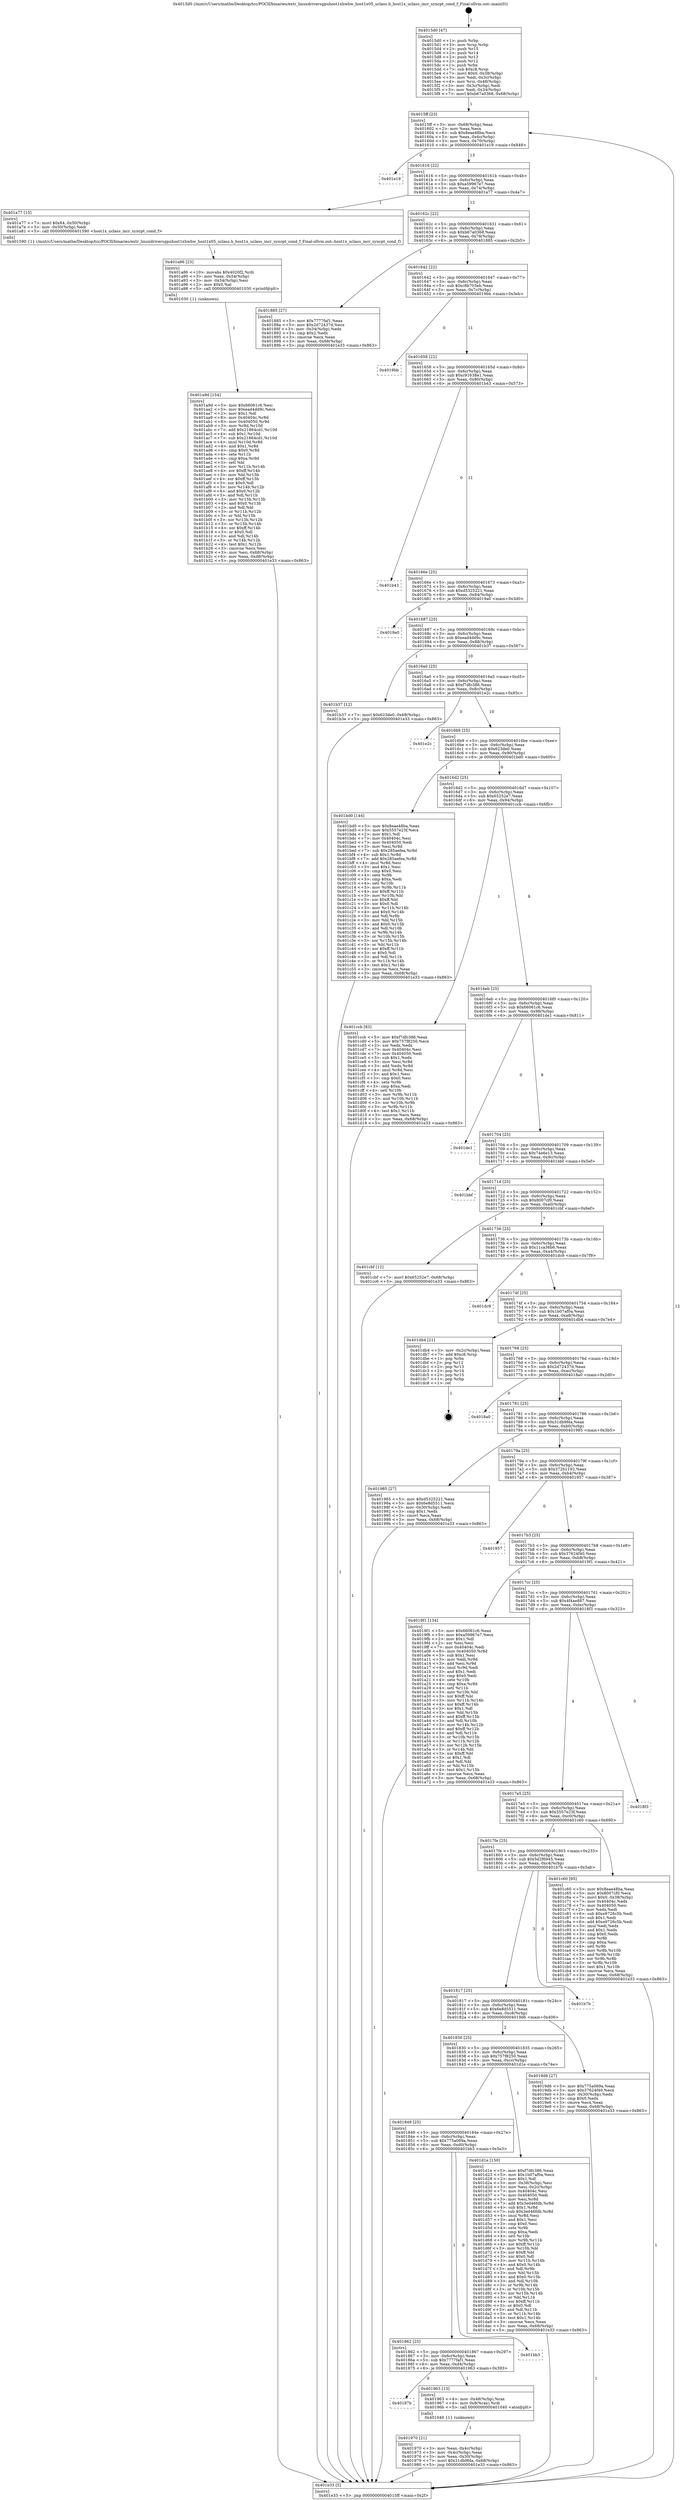 digraph "0x4015d0" {
  label = "0x4015d0 (/mnt/c/Users/mathe/Desktop/tcc/POCII/binaries/extr_linuxdriversgpuhost1xhwhw_host1x05_uclass.h_host1x_uclass_incr_syncpt_cond_f_Final-ollvm.out::main(0))"
  labelloc = "t"
  node[shape=record]

  Entry [label="",width=0.3,height=0.3,shape=circle,fillcolor=black,style=filled]
  "0x4015ff" [label="{
     0x4015ff [23]\l
     | [instrs]\l
     &nbsp;&nbsp;0x4015ff \<+3\>: mov -0x68(%rbp),%eax\l
     &nbsp;&nbsp;0x401602 \<+2\>: mov %eax,%ecx\l
     &nbsp;&nbsp;0x401604 \<+6\>: sub $0x8eae48ba,%ecx\l
     &nbsp;&nbsp;0x40160a \<+3\>: mov %eax,-0x6c(%rbp)\l
     &nbsp;&nbsp;0x40160d \<+3\>: mov %ecx,-0x70(%rbp)\l
     &nbsp;&nbsp;0x401610 \<+6\>: je 0000000000401e19 \<main+0x849\>\l
  }"]
  "0x401e19" [label="{
     0x401e19\l
  }", style=dashed]
  "0x401616" [label="{
     0x401616 [22]\l
     | [instrs]\l
     &nbsp;&nbsp;0x401616 \<+5\>: jmp 000000000040161b \<main+0x4b\>\l
     &nbsp;&nbsp;0x40161b \<+3\>: mov -0x6c(%rbp),%eax\l
     &nbsp;&nbsp;0x40161e \<+5\>: sub $0xa59967e7,%eax\l
     &nbsp;&nbsp;0x401623 \<+3\>: mov %eax,-0x74(%rbp)\l
     &nbsp;&nbsp;0x401626 \<+6\>: je 0000000000401a77 \<main+0x4a7\>\l
  }"]
  Exit [label="",width=0.3,height=0.3,shape=circle,fillcolor=black,style=filled,peripheries=2]
  "0x401a77" [label="{
     0x401a77 [15]\l
     | [instrs]\l
     &nbsp;&nbsp;0x401a77 \<+7\>: movl $0x64,-0x50(%rbp)\l
     &nbsp;&nbsp;0x401a7e \<+3\>: mov -0x50(%rbp),%edi\l
     &nbsp;&nbsp;0x401a81 \<+5\>: call 0000000000401590 \<host1x_uclass_incr_syncpt_cond_f\>\l
     | [calls]\l
     &nbsp;&nbsp;0x401590 \{1\} (/mnt/c/Users/mathe/Desktop/tcc/POCII/binaries/extr_linuxdriversgpuhost1xhwhw_host1x05_uclass.h_host1x_uclass_incr_syncpt_cond_f_Final-ollvm.out::host1x_uclass_incr_syncpt_cond_f)\l
  }"]
  "0x40162c" [label="{
     0x40162c [22]\l
     | [instrs]\l
     &nbsp;&nbsp;0x40162c \<+5\>: jmp 0000000000401631 \<main+0x61\>\l
     &nbsp;&nbsp;0x401631 \<+3\>: mov -0x6c(%rbp),%eax\l
     &nbsp;&nbsp;0x401634 \<+5\>: sub $0xb67a0368,%eax\l
     &nbsp;&nbsp;0x401639 \<+3\>: mov %eax,-0x78(%rbp)\l
     &nbsp;&nbsp;0x40163c \<+6\>: je 0000000000401885 \<main+0x2b5\>\l
  }"]
  "0x401a9d" [label="{
     0x401a9d [154]\l
     | [instrs]\l
     &nbsp;&nbsp;0x401a9d \<+5\>: mov $0x66061c6,%esi\l
     &nbsp;&nbsp;0x401aa2 \<+5\>: mov $0xead4dd9c,%ecx\l
     &nbsp;&nbsp;0x401aa7 \<+2\>: mov $0x1,%dl\l
     &nbsp;&nbsp;0x401aa9 \<+8\>: mov 0x40404c,%r8d\l
     &nbsp;&nbsp;0x401ab1 \<+8\>: mov 0x404050,%r9d\l
     &nbsp;&nbsp;0x401ab9 \<+3\>: mov %r8d,%r10d\l
     &nbsp;&nbsp;0x401abc \<+7\>: add $0x21864cd1,%r10d\l
     &nbsp;&nbsp;0x401ac3 \<+4\>: sub $0x1,%r10d\l
     &nbsp;&nbsp;0x401ac7 \<+7\>: sub $0x21864cd1,%r10d\l
     &nbsp;&nbsp;0x401ace \<+4\>: imul %r10d,%r8d\l
     &nbsp;&nbsp;0x401ad2 \<+4\>: and $0x1,%r8d\l
     &nbsp;&nbsp;0x401ad6 \<+4\>: cmp $0x0,%r8d\l
     &nbsp;&nbsp;0x401ada \<+4\>: sete %r11b\l
     &nbsp;&nbsp;0x401ade \<+4\>: cmp $0xa,%r9d\l
     &nbsp;&nbsp;0x401ae2 \<+3\>: setl %bl\l
     &nbsp;&nbsp;0x401ae5 \<+3\>: mov %r11b,%r14b\l
     &nbsp;&nbsp;0x401ae8 \<+4\>: xor $0xff,%r14b\l
     &nbsp;&nbsp;0x401aec \<+3\>: mov %bl,%r15b\l
     &nbsp;&nbsp;0x401aef \<+4\>: xor $0xff,%r15b\l
     &nbsp;&nbsp;0x401af3 \<+3\>: xor $0x0,%dl\l
     &nbsp;&nbsp;0x401af6 \<+3\>: mov %r14b,%r12b\l
     &nbsp;&nbsp;0x401af9 \<+4\>: and $0x0,%r12b\l
     &nbsp;&nbsp;0x401afd \<+3\>: and %dl,%r11b\l
     &nbsp;&nbsp;0x401b00 \<+3\>: mov %r15b,%r13b\l
     &nbsp;&nbsp;0x401b03 \<+4\>: and $0x0,%r13b\l
     &nbsp;&nbsp;0x401b07 \<+2\>: and %dl,%bl\l
     &nbsp;&nbsp;0x401b09 \<+3\>: or %r11b,%r12b\l
     &nbsp;&nbsp;0x401b0c \<+3\>: or %bl,%r13b\l
     &nbsp;&nbsp;0x401b0f \<+3\>: xor %r13b,%r12b\l
     &nbsp;&nbsp;0x401b12 \<+3\>: or %r15b,%r14b\l
     &nbsp;&nbsp;0x401b15 \<+4\>: xor $0xff,%r14b\l
     &nbsp;&nbsp;0x401b19 \<+3\>: or $0x0,%dl\l
     &nbsp;&nbsp;0x401b1c \<+3\>: and %dl,%r14b\l
     &nbsp;&nbsp;0x401b1f \<+3\>: or %r14b,%r12b\l
     &nbsp;&nbsp;0x401b22 \<+4\>: test $0x1,%r12b\l
     &nbsp;&nbsp;0x401b26 \<+3\>: cmovne %ecx,%esi\l
     &nbsp;&nbsp;0x401b29 \<+3\>: mov %esi,-0x68(%rbp)\l
     &nbsp;&nbsp;0x401b2c \<+6\>: mov %eax,-0xd8(%rbp)\l
     &nbsp;&nbsp;0x401b32 \<+5\>: jmp 0000000000401e33 \<main+0x863\>\l
  }"]
  "0x401885" [label="{
     0x401885 [27]\l
     | [instrs]\l
     &nbsp;&nbsp;0x401885 \<+5\>: mov $0x7777faf1,%eax\l
     &nbsp;&nbsp;0x40188a \<+5\>: mov $0x2d72437d,%ecx\l
     &nbsp;&nbsp;0x40188f \<+3\>: mov -0x34(%rbp),%edx\l
     &nbsp;&nbsp;0x401892 \<+3\>: cmp $0x2,%edx\l
     &nbsp;&nbsp;0x401895 \<+3\>: cmovne %ecx,%eax\l
     &nbsp;&nbsp;0x401898 \<+3\>: mov %eax,-0x68(%rbp)\l
     &nbsp;&nbsp;0x40189b \<+5\>: jmp 0000000000401e33 \<main+0x863\>\l
  }"]
  "0x401642" [label="{
     0x401642 [22]\l
     | [instrs]\l
     &nbsp;&nbsp;0x401642 \<+5\>: jmp 0000000000401647 \<main+0x77\>\l
     &nbsp;&nbsp;0x401647 \<+3\>: mov -0x6c(%rbp),%eax\l
     &nbsp;&nbsp;0x40164a \<+5\>: sub $0xc8b703eb,%eax\l
     &nbsp;&nbsp;0x40164f \<+3\>: mov %eax,-0x7c(%rbp)\l
     &nbsp;&nbsp;0x401652 \<+6\>: je 00000000004019bb \<main+0x3eb\>\l
  }"]
  "0x401e33" [label="{
     0x401e33 [5]\l
     | [instrs]\l
     &nbsp;&nbsp;0x401e33 \<+5\>: jmp 00000000004015ff \<main+0x2f\>\l
  }"]
  "0x4015d0" [label="{
     0x4015d0 [47]\l
     | [instrs]\l
     &nbsp;&nbsp;0x4015d0 \<+1\>: push %rbp\l
     &nbsp;&nbsp;0x4015d1 \<+3\>: mov %rsp,%rbp\l
     &nbsp;&nbsp;0x4015d4 \<+2\>: push %r15\l
     &nbsp;&nbsp;0x4015d6 \<+2\>: push %r14\l
     &nbsp;&nbsp;0x4015d8 \<+2\>: push %r13\l
     &nbsp;&nbsp;0x4015da \<+2\>: push %r12\l
     &nbsp;&nbsp;0x4015dc \<+1\>: push %rbx\l
     &nbsp;&nbsp;0x4015dd \<+7\>: sub $0xc8,%rsp\l
     &nbsp;&nbsp;0x4015e4 \<+7\>: movl $0x0,-0x38(%rbp)\l
     &nbsp;&nbsp;0x4015eb \<+3\>: mov %edi,-0x3c(%rbp)\l
     &nbsp;&nbsp;0x4015ee \<+4\>: mov %rsi,-0x48(%rbp)\l
     &nbsp;&nbsp;0x4015f2 \<+3\>: mov -0x3c(%rbp),%edi\l
     &nbsp;&nbsp;0x4015f5 \<+3\>: mov %edi,-0x34(%rbp)\l
     &nbsp;&nbsp;0x4015f8 \<+7\>: movl $0xb67a0368,-0x68(%rbp)\l
  }"]
  "0x401a86" [label="{
     0x401a86 [23]\l
     | [instrs]\l
     &nbsp;&nbsp;0x401a86 \<+10\>: movabs $0x4020f2,%rdi\l
     &nbsp;&nbsp;0x401a90 \<+3\>: mov %eax,-0x54(%rbp)\l
     &nbsp;&nbsp;0x401a93 \<+3\>: mov -0x54(%rbp),%esi\l
     &nbsp;&nbsp;0x401a96 \<+2\>: mov $0x0,%al\l
     &nbsp;&nbsp;0x401a98 \<+5\>: call 0000000000401030 \<printf@plt\>\l
     | [calls]\l
     &nbsp;&nbsp;0x401030 \{1\} (unknown)\l
  }"]
  "0x4019bb" [label="{
     0x4019bb\l
  }", style=dashed]
  "0x401658" [label="{
     0x401658 [22]\l
     | [instrs]\l
     &nbsp;&nbsp;0x401658 \<+5\>: jmp 000000000040165d \<main+0x8d\>\l
     &nbsp;&nbsp;0x40165d \<+3\>: mov -0x6c(%rbp),%eax\l
     &nbsp;&nbsp;0x401660 \<+5\>: sub $0xc91638e1,%eax\l
     &nbsp;&nbsp;0x401665 \<+3\>: mov %eax,-0x80(%rbp)\l
     &nbsp;&nbsp;0x401668 \<+6\>: je 0000000000401b43 \<main+0x573\>\l
  }"]
  "0x401970" [label="{
     0x401970 [21]\l
     | [instrs]\l
     &nbsp;&nbsp;0x401970 \<+3\>: mov %eax,-0x4c(%rbp)\l
     &nbsp;&nbsp;0x401973 \<+3\>: mov -0x4c(%rbp),%eax\l
     &nbsp;&nbsp;0x401976 \<+3\>: mov %eax,-0x30(%rbp)\l
     &nbsp;&nbsp;0x401979 \<+7\>: movl $0x31db9fda,-0x68(%rbp)\l
     &nbsp;&nbsp;0x401980 \<+5\>: jmp 0000000000401e33 \<main+0x863\>\l
  }"]
  "0x401b43" [label="{
     0x401b43\l
  }", style=dashed]
  "0x40166e" [label="{
     0x40166e [25]\l
     | [instrs]\l
     &nbsp;&nbsp;0x40166e \<+5\>: jmp 0000000000401673 \<main+0xa3\>\l
     &nbsp;&nbsp;0x401673 \<+3\>: mov -0x6c(%rbp),%eax\l
     &nbsp;&nbsp;0x401676 \<+5\>: sub $0xd5325221,%eax\l
     &nbsp;&nbsp;0x40167b \<+6\>: mov %eax,-0x84(%rbp)\l
     &nbsp;&nbsp;0x401681 \<+6\>: je 00000000004019a0 \<main+0x3d0\>\l
  }"]
  "0x40187b" [label="{
     0x40187b\l
  }", style=dashed]
  "0x4019a0" [label="{
     0x4019a0\l
  }", style=dashed]
  "0x401687" [label="{
     0x401687 [25]\l
     | [instrs]\l
     &nbsp;&nbsp;0x401687 \<+5\>: jmp 000000000040168c \<main+0xbc\>\l
     &nbsp;&nbsp;0x40168c \<+3\>: mov -0x6c(%rbp),%eax\l
     &nbsp;&nbsp;0x40168f \<+5\>: sub $0xead4dd9c,%eax\l
     &nbsp;&nbsp;0x401694 \<+6\>: mov %eax,-0x88(%rbp)\l
     &nbsp;&nbsp;0x40169a \<+6\>: je 0000000000401b37 \<main+0x567\>\l
  }"]
  "0x401963" [label="{
     0x401963 [13]\l
     | [instrs]\l
     &nbsp;&nbsp;0x401963 \<+4\>: mov -0x48(%rbp),%rax\l
     &nbsp;&nbsp;0x401967 \<+4\>: mov 0x8(%rax),%rdi\l
     &nbsp;&nbsp;0x40196b \<+5\>: call 0000000000401040 \<atoi@plt\>\l
     | [calls]\l
     &nbsp;&nbsp;0x401040 \{1\} (unknown)\l
  }"]
  "0x401b37" [label="{
     0x401b37 [12]\l
     | [instrs]\l
     &nbsp;&nbsp;0x401b37 \<+7\>: movl $0x623de0,-0x68(%rbp)\l
     &nbsp;&nbsp;0x401b3e \<+5\>: jmp 0000000000401e33 \<main+0x863\>\l
  }"]
  "0x4016a0" [label="{
     0x4016a0 [25]\l
     | [instrs]\l
     &nbsp;&nbsp;0x4016a0 \<+5\>: jmp 00000000004016a5 \<main+0xd5\>\l
     &nbsp;&nbsp;0x4016a5 \<+3\>: mov -0x6c(%rbp),%eax\l
     &nbsp;&nbsp;0x4016a8 \<+5\>: sub $0xf7dfc386,%eax\l
     &nbsp;&nbsp;0x4016ad \<+6\>: mov %eax,-0x8c(%rbp)\l
     &nbsp;&nbsp;0x4016b3 \<+6\>: je 0000000000401e2c \<main+0x85c\>\l
  }"]
  "0x401862" [label="{
     0x401862 [25]\l
     | [instrs]\l
     &nbsp;&nbsp;0x401862 \<+5\>: jmp 0000000000401867 \<main+0x297\>\l
     &nbsp;&nbsp;0x401867 \<+3\>: mov -0x6c(%rbp),%eax\l
     &nbsp;&nbsp;0x40186a \<+5\>: sub $0x7777faf1,%eax\l
     &nbsp;&nbsp;0x40186f \<+6\>: mov %eax,-0xd4(%rbp)\l
     &nbsp;&nbsp;0x401875 \<+6\>: je 0000000000401963 \<main+0x393\>\l
  }"]
  "0x401e2c" [label="{
     0x401e2c\l
  }", style=dashed]
  "0x4016b9" [label="{
     0x4016b9 [25]\l
     | [instrs]\l
     &nbsp;&nbsp;0x4016b9 \<+5\>: jmp 00000000004016be \<main+0xee\>\l
     &nbsp;&nbsp;0x4016be \<+3\>: mov -0x6c(%rbp),%eax\l
     &nbsp;&nbsp;0x4016c1 \<+5\>: sub $0x623de0,%eax\l
     &nbsp;&nbsp;0x4016c6 \<+6\>: mov %eax,-0x90(%rbp)\l
     &nbsp;&nbsp;0x4016cc \<+6\>: je 0000000000401bd0 \<main+0x600\>\l
  }"]
  "0x401bb3" [label="{
     0x401bb3\l
  }", style=dashed]
  "0x401bd0" [label="{
     0x401bd0 [144]\l
     | [instrs]\l
     &nbsp;&nbsp;0x401bd0 \<+5\>: mov $0x8eae48ba,%eax\l
     &nbsp;&nbsp;0x401bd5 \<+5\>: mov $0x5557e23f,%ecx\l
     &nbsp;&nbsp;0x401bda \<+2\>: mov $0x1,%dl\l
     &nbsp;&nbsp;0x401bdc \<+7\>: mov 0x40404c,%esi\l
     &nbsp;&nbsp;0x401be3 \<+7\>: mov 0x404050,%edi\l
     &nbsp;&nbsp;0x401bea \<+3\>: mov %esi,%r8d\l
     &nbsp;&nbsp;0x401bed \<+7\>: sub $0x285aefea,%r8d\l
     &nbsp;&nbsp;0x401bf4 \<+4\>: sub $0x1,%r8d\l
     &nbsp;&nbsp;0x401bf8 \<+7\>: add $0x285aefea,%r8d\l
     &nbsp;&nbsp;0x401bff \<+4\>: imul %r8d,%esi\l
     &nbsp;&nbsp;0x401c03 \<+3\>: and $0x1,%esi\l
     &nbsp;&nbsp;0x401c06 \<+3\>: cmp $0x0,%esi\l
     &nbsp;&nbsp;0x401c09 \<+4\>: sete %r9b\l
     &nbsp;&nbsp;0x401c0d \<+3\>: cmp $0xa,%edi\l
     &nbsp;&nbsp;0x401c10 \<+4\>: setl %r10b\l
     &nbsp;&nbsp;0x401c14 \<+3\>: mov %r9b,%r11b\l
     &nbsp;&nbsp;0x401c17 \<+4\>: xor $0xff,%r11b\l
     &nbsp;&nbsp;0x401c1b \<+3\>: mov %r10b,%bl\l
     &nbsp;&nbsp;0x401c1e \<+3\>: xor $0xff,%bl\l
     &nbsp;&nbsp;0x401c21 \<+3\>: xor $0x0,%dl\l
     &nbsp;&nbsp;0x401c24 \<+3\>: mov %r11b,%r14b\l
     &nbsp;&nbsp;0x401c27 \<+4\>: and $0x0,%r14b\l
     &nbsp;&nbsp;0x401c2b \<+3\>: and %dl,%r9b\l
     &nbsp;&nbsp;0x401c2e \<+3\>: mov %bl,%r15b\l
     &nbsp;&nbsp;0x401c31 \<+4\>: and $0x0,%r15b\l
     &nbsp;&nbsp;0x401c35 \<+3\>: and %dl,%r10b\l
     &nbsp;&nbsp;0x401c38 \<+3\>: or %r9b,%r14b\l
     &nbsp;&nbsp;0x401c3b \<+3\>: or %r10b,%r15b\l
     &nbsp;&nbsp;0x401c3e \<+3\>: xor %r15b,%r14b\l
     &nbsp;&nbsp;0x401c41 \<+3\>: or %bl,%r11b\l
     &nbsp;&nbsp;0x401c44 \<+4\>: xor $0xff,%r11b\l
     &nbsp;&nbsp;0x401c48 \<+3\>: or $0x0,%dl\l
     &nbsp;&nbsp;0x401c4b \<+3\>: and %dl,%r11b\l
     &nbsp;&nbsp;0x401c4e \<+3\>: or %r11b,%r14b\l
     &nbsp;&nbsp;0x401c51 \<+4\>: test $0x1,%r14b\l
     &nbsp;&nbsp;0x401c55 \<+3\>: cmovne %ecx,%eax\l
     &nbsp;&nbsp;0x401c58 \<+3\>: mov %eax,-0x68(%rbp)\l
     &nbsp;&nbsp;0x401c5b \<+5\>: jmp 0000000000401e33 \<main+0x863\>\l
  }"]
  "0x4016d2" [label="{
     0x4016d2 [25]\l
     | [instrs]\l
     &nbsp;&nbsp;0x4016d2 \<+5\>: jmp 00000000004016d7 \<main+0x107\>\l
     &nbsp;&nbsp;0x4016d7 \<+3\>: mov -0x6c(%rbp),%eax\l
     &nbsp;&nbsp;0x4016da \<+5\>: sub $0x65252e7,%eax\l
     &nbsp;&nbsp;0x4016df \<+6\>: mov %eax,-0x94(%rbp)\l
     &nbsp;&nbsp;0x4016e5 \<+6\>: je 0000000000401ccb \<main+0x6fb\>\l
  }"]
  "0x401849" [label="{
     0x401849 [25]\l
     | [instrs]\l
     &nbsp;&nbsp;0x401849 \<+5\>: jmp 000000000040184e \<main+0x27e\>\l
     &nbsp;&nbsp;0x40184e \<+3\>: mov -0x6c(%rbp),%eax\l
     &nbsp;&nbsp;0x401851 \<+5\>: sub $0x775a069a,%eax\l
     &nbsp;&nbsp;0x401856 \<+6\>: mov %eax,-0xd0(%rbp)\l
     &nbsp;&nbsp;0x40185c \<+6\>: je 0000000000401bb3 \<main+0x5e3\>\l
  }"]
  "0x401ccb" [label="{
     0x401ccb [83]\l
     | [instrs]\l
     &nbsp;&nbsp;0x401ccb \<+5\>: mov $0xf7dfc386,%eax\l
     &nbsp;&nbsp;0x401cd0 \<+5\>: mov $0x757f8250,%ecx\l
     &nbsp;&nbsp;0x401cd5 \<+2\>: xor %edx,%edx\l
     &nbsp;&nbsp;0x401cd7 \<+7\>: mov 0x40404c,%esi\l
     &nbsp;&nbsp;0x401cde \<+7\>: mov 0x404050,%edi\l
     &nbsp;&nbsp;0x401ce5 \<+3\>: sub $0x1,%edx\l
     &nbsp;&nbsp;0x401ce8 \<+3\>: mov %esi,%r8d\l
     &nbsp;&nbsp;0x401ceb \<+3\>: add %edx,%r8d\l
     &nbsp;&nbsp;0x401cee \<+4\>: imul %r8d,%esi\l
     &nbsp;&nbsp;0x401cf2 \<+3\>: and $0x1,%esi\l
     &nbsp;&nbsp;0x401cf5 \<+3\>: cmp $0x0,%esi\l
     &nbsp;&nbsp;0x401cf8 \<+4\>: sete %r9b\l
     &nbsp;&nbsp;0x401cfc \<+3\>: cmp $0xa,%edi\l
     &nbsp;&nbsp;0x401cff \<+4\>: setl %r10b\l
     &nbsp;&nbsp;0x401d03 \<+3\>: mov %r9b,%r11b\l
     &nbsp;&nbsp;0x401d06 \<+3\>: and %r10b,%r11b\l
     &nbsp;&nbsp;0x401d09 \<+3\>: xor %r10b,%r9b\l
     &nbsp;&nbsp;0x401d0c \<+3\>: or %r9b,%r11b\l
     &nbsp;&nbsp;0x401d0f \<+4\>: test $0x1,%r11b\l
     &nbsp;&nbsp;0x401d13 \<+3\>: cmovne %ecx,%eax\l
     &nbsp;&nbsp;0x401d16 \<+3\>: mov %eax,-0x68(%rbp)\l
     &nbsp;&nbsp;0x401d19 \<+5\>: jmp 0000000000401e33 \<main+0x863\>\l
  }"]
  "0x4016eb" [label="{
     0x4016eb [25]\l
     | [instrs]\l
     &nbsp;&nbsp;0x4016eb \<+5\>: jmp 00000000004016f0 \<main+0x120\>\l
     &nbsp;&nbsp;0x4016f0 \<+3\>: mov -0x6c(%rbp),%eax\l
     &nbsp;&nbsp;0x4016f3 \<+5\>: sub $0x66061c6,%eax\l
     &nbsp;&nbsp;0x4016f8 \<+6\>: mov %eax,-0x98(%rbp)\l
     &nbsp;&nbsp;0x4016fe \<+6\>: je 0000000000401de1 \<main+0x811\>\l
  }"]
  "0x401d1e" [label="{
     0x401d1e [150]\l
     | [instrs]\l
     &nbsp;&nbsp;0x401d1e \<+5\>: mov $0xf7dfc386,%eax\l
     &nbsp;&nbsp;0x401d23 \<+5\>: mov $0x1b07af0a,%ecx\l
     &nbsp;&nbsp;0x401d28 \<+2\>: mov $0x1,%dl\l
     &nbsp;&nbsp;0x401d2a \<+3\>: mov -0x38(%rbp),%esi\l
     &nbsp;&nbsp;0x401d2d \<+3\>: mov %esi,-0x2c(%rbp)\l
     &nbsp;&nbsp;0x401d30 \<+7\>: mov 0x40404c,%esi\l
     &nbsp;&nbsp;0x401d37 \<+7\>: mov 0x404050,%edi\l
     &nbsp;&nbsp;0x401d3e \<+3\>: mov %esi,%r8d\l
     &nbsp;&nbsp;0x401d41 \<+7\>: add $0x3ed46fdb,%r8d\l
     &nbsp;&nbsp;0x401d48 \<+4\>: sub $0x1,%r8d\l
     &nbsp;&nbsp;0x401d4c \<+7\>: sub $0x3ed46fdb,%r8d\l
     &nbsp;&nbsp;0x401d53 \<+4\>: imul %r8d,%esi\l
     &nbsp;&nbsp;0x401d57 \<+3\>: and $0x1,%esi\l
     &nbsp;&nbsp;0x401d5a \<+3\>: cmp $0x0,%esi\l
     &nbsp;&nbsp;0x401d5d \<+4\>: sete %r9b\l
     &nbsp;&nbsp;0x401d61 \<+3\>: cmp $0xa,%edi\l
     &nbsp;&nbsp;0x401d64 \<+4\>: setl %r10b\l
     &nbsp;&nbsp;0x401d68 \<+3\>: mov %r9b,%r11b\l
     &nbsp;&nbsp;0x401d6b \<+4\>: xor $0xff,%r11b\l
     &nbsp;&nbsp;0x401d6f \<+3\>: mov %r10b,%bl\l
     &nbsp;&nbsp;0x401d72 \<+3\>: xor $0xff,%bl\l
     &nbsp;&nbsp;0x401d75 \<+3\>: xor $0x0,%dl\l
     &nbsp;&nbsp;0x401d78 \<+3\>: mov %r11b,%r14b\l
     &nbsp;&nbsp;0x401d7b \<+4\>: and $0x0,%r14b\l
     &nbsp;&nbsp;0x401d7f \<+3\>: and %dl,%r9b\l
     &nbsp;&nbsp;0x401d82 \<+3\>: mov %bl,%r15b\l
     &nbsp;&nbsp;0x401d85 \<+4\>: and $0x0,%r15b\l
     &nbsp;&nbsp;0x401d89 \<+3\>: and %dl,%r10b\l
     &nbsp;&nbsp;0x401d8c \<+3\>: or %r9b,%r14b\l
     &nbsp;&nbsp;0x401d8f \<+3\>: or %r10b,%r15b\l
     &nbsp;&nbsp;0x401d92 \<+3\>: xor %r15b,%r14b\l
     &nbsp;&nbsp;0x401d95 \<+3\>: or %bl,%r11b\l
     &nbsp;&nbsp;0x401d98 \<+4\>: xor $0xff,%r11b\l
     &nbsp;&nbsp;0x401d9c \<+3\>: or $0x0,%dl\l
     &nbsp;&nbsp;0x401d9f \<+3\>: and %dl,%r11b\l
     &nbsp;&nbsp;0x401da2 \<+3\>: or %r11b,%r14b\l
     &nbsp;&nbsp;0x401da5 \<+4\>: test $0x1,%r14b\l
     &nbsp;&nbsp;0x401da9 \<+3\>: cmovne %ecx,%eax\l
     &nbsp;&nbsp;0x401dac \<+3\>: mov %eax,-0x68(%rbp)\l
     &nbsp;&nbsp;0x401daf \<+5\>: jmp 0000000000401e33 \<main+0x863\>\l
  }"]
  "0x401de1" [label="{
     0x401de1\l
  }", style=dashed]
  "0x401704" [label="{
     0x401704 [25]\l
     | [instrs]\l
     &nbsp;&nbsp;0x401704 \<+5\>: jmp 0000000000401709 \<main+0x139\>\l
     &nbsp;&nbsp;0x401709 \<+3\>: mov -0x6c(%rbp),%eax\l
     &nbsp;&nbsp;0x40170c \<+5\>: sub $0x74e6e13,%eax\l
     &nbsp;&nbsp;0x401711 \<+6\>: mov %eax,-0x9c(%rbp)\l
     &nbsp;&nbsp;0x401717 \<+6\>: je 0000000000401bbf \<main+0x5ef\>\l
  }"]
  "0x401830" [label="{
     0x401830 [25]\l
     | [instrs]\l
     &nbsp;&nbsp;0x401830 \<+5\>: jmp 0000000000401835 \<main+0x265\>\l
     &nbsp;&nbsp;0x401835 \<+3\>: mov -0x6c(%rbp),%eax\l
     &nbsp;&nbsp;0x401838 \<+5\>: sub $0x757f8250,%eax\l
     &nbsp;&nbsp;0x40183d \<+6\>: mov %eax,-0xcc(%rbp)\l
     &nbsp;&nbsp;0x401843 \<+6\>: je 0000000000401d1e \<main+0x74e\>\l
  }"]
  "0x401bbf" [label="{
     0x401bbf\l
  }", style=dashed]
  "0x40171d" [label="{
     0x40171d [25]\l
     | [instrs]\l
     &nbsp;&nbsp;0x40171d \<+5\>: jmp 0000000000401722 \<main+0x152\>\l
     &nbsp;&nbsp;0x401722 \<+3\>: mov -0x6c(%rbp),%eax\l
     &nbsp;&nbsp;0x401725 \<+5\>: sub $0x8007cf0,%eax\l
     &nbsp;&nbsp;0x40172a \<+6\>: mov %eax,-0xa0(%rbp)\l
     &nbsp;&nbsp;0x401730 \<+6\>: je 0000000000401cbf \<main+0x6ef\>\l
  }"]
  "0x4019d6" [label="{
     0x4019d6 [27]\l
     | [instrs]\l
     &nbsp;&nbsp;0x4019d6 \<+5\>: mov $0x775a069a,%eax\l
     &nbsp;&nbsp;0x4019db \<+5\>: mov $0x37624f40,%ecx\l
     &nbsp;&nbsp;0x4019e0 \<+3\>: mov -0x30(%rbp),%edx\l
     &nbsp;&nbsp;0x4019e3 \<+3\>: cmp $0x0,%edx\l
     &nbsp;&nbsp;0x4019e6 \<+3\>: cmove %ecx,%eax\l
     &nbsp;&nbsp;0x4019e9 \<+3\>: mov %eax,-0x68(%rbp)\l
     &nbsp;&nbsp;0x4019ec \<+5\>: jmp 0000000000401e33 \<main+0x863\>\l
  }"]
  "0x401cbf" [label="{
     0x401cbf [12]\l
     | [instrs]\l
     &nbsp;&nbsp;0x401cbf \<+7\>: movl $0x65252e7,-0x68(%rbp)\l
     &nbsp;&nbsp;0x401cc6 \<+5\>: jmp 0000000000401e33 \<main+0x863\>\l
  }"]
  "0x401736" [label="{
     0x401736 [25]\l
     | [instrs]\l
     &nbsp;&nbsp;0x401736 \<+5\>: jmp 000000000040173b \<main+0x16b\>\l
     &nbsp;&nbsp;0x40173b \<+3\>: mov -0x6c(%rbp),%eax\l
     &nbsp;&nbsp;0x40173e \<+5\>: sub $0x11ca36b6,%eax\l
     &nbsp;&nbsp;0x401743 \<+6\>: mov %eax,-0xa4(%rbp)\l
     &nbsp;&nbsp;0x401749 \<+6\>: je 0000000000401dc9 \<main+0x7f9\>\l
  }"]
  "0x401817" [label="{
     0x401817 [25]\l
     | [instrs]\l
     &nbsp;&nbsp;0x401817 \<+5\>: jmp 000000000040181c \<main+0x24c\>\l
     &nbsp;&nbsp;0x40181c \<+3\>: mov -0x6c(%rbp),%eax\l
     &nbsp;&nbsp;0x40181f \<+5\>: sub $0x6e8d5511,%eax\l
     &nbsp;&nbsp;0x401824 \<+6\>: mov %eax,-0xc8(%rbp)\l
     &nbsp;&nbsp;0x40182a \<+6\>: je 00000000004019d6 \<main+0x406\>\l
  }"]
  "0x401dc9" [label="{
     0x401dc9\l
  }", style=dashed]
  "0x40174f" [label="{
     0x40174f [25]\l
     | [instrs]\l
     &nbsp;&nbsp;0x40174f \<+5\>: jmp 0000000000401754 \<main+0x184\>\l
     &nbsp;&nbsp;0x401754 \<+3\>: mov -0x6c(%rbp),%eax\l
     &nbsp;&nbsp;0x401757 \<+5\>: sub $0x1b07af0a,%eax\l
     &nbsp;&nbsp;0x40175c \<+6\>: mov %eax,-0xa8(%rbp)\l
     &nbsp;&nbsp;0x401762 \<+6\>: je 0000000000401db4 \<main+0x7e4\>\l
  }"]
  "0x401b7b" [label="{
     0x401b7b\l
  }", style=dashed]
  "0x401db4" [label="{
     0x401db4 [21]\l
     | [instrs]\l
     &nbsp;&nbsp;0x401db4 \<+3\>: mov -0x2c(%rbp),%eax\l
     &nbsp;&nbsp;0x401db7 \<+7\>: add $0xc8,%rsp\l
     &nbsp;&nbsp;0x401dbe \<+1\>: pop %rbx\l
     &nbsp;&nbsp;0x401dbf \<+2\>: pop %r12\l
     &nbsp;&nbsp;0x401dc1 \<+2\>: pop %r13\l
     &nbsp;&nbsp;0x401dc3 \<+2\>: pop %r14\l
     &nbsp;&nbsp;0x401dc5 \<+2\>: pop %r15\l
     &nbsp;&nbsp;0x401dc7 \<+1\>: pop %rbp\l
     &nbsp;&nbsp;0x401dc8 \<+1\>: ret\l
  }"]
  "0x401768" [label="{
     0x401768 [25]\l
     | [instrs]\l
     &nbsp;&nbsp;0x401768 \<+5\>: jmp 000000000040176d \<main+0x19d\>\l
     &nbsp;&nbsp;0x40176d \<+3\>: mov -0x6c(%rbp),%eax\l
     &nbsp;&nbsp;0x401770 \<+5\>: sub $0x2d72437d,%eax\l
     &nbsp;&nbsp;0x401775 \<+6\>: mov %eax,-0xac(%rbp)\l
     &nbsp;&nbsp;0x40177b \<+6\>: je 00000000004018a0 \<main+0x2d0\>\l
  }"]
  "0x4017fe" [label="{
     0x4017fe [25]\l
     | [instrs]\l
     &nbsp;&nbsp;0x4017fe \<+5\>: jmp 0000000000401803 \<main+0x233\>\l
     &nbsp;&nbsp;0x401803 \<+3\>: mov -0x6c(%rbp),%eax\l
     &nbsp;&nbsp;0x401806 \<+5\>: sub $0x5d2f6945,%eax\l
     &nbsp;&nbsp;0x40180b \<+6\>: mov %eax,-0xc4(%rbp)\l
     &nbsp;&nbsp;0x401811 \<+6\>: je 0000000000401b7b \<main+0x5ab\>\l
  }"]
  "0x4018a0" [label="{
     0x4018a0\l
  }", style=dashed]
  "0x401781" [label="{
     0x401781 [25]\l
     | [instrs]\l
     &nbsp;&nbsp;0x401781 \<+5\>: jmp 0000000000401786 \<main+0x1b6\>\l
     &nbsp;&nbsp;0x401786 \<+3\>: mov -0x6c(%rbp),%eax\l
     &nbsp;&nbsp;0x401789 \<+5\>: sub $0x31db9fda,%eax\l
     &nbsp;&nbsp;0x40178e \<+6\>: mov %eax,-0xb0(%rbp)\l
     &nbsp;&nbsp;0x401794 \<+6\>: je 0000000000401985 \<main+0x3b5\>\l
  }"]
  "0x401c60" [label="{
     0x401c60 [95]\l
     | [instrs]\l
     &nbsp;&nbsp;0x401c60 \<+5\>: mov $0x8eae48ba,%eax\l
     &nbsp;&nbsp;0x401c65 \<+5\>: mov $0x8007cf0,%ecx\l
     &nbsp;&nbsp;0x401c6a \<+7\>: movl $0x0,-0x38(%rbp)\l
     &nbsp;&nbsp;0x401c71 \<+7\>: mov 0x40404c,%edx\l
     &nbsp;&nbsp;0x401c78 \<+7\>: mov 0x404050,%esi\l
     &nbsp;&nbsp;0x401c7f \<+2\>: mov %edx,%edi\l
     &nbsp;&nbsp;0x401c81 \<+6\>: sub $0xe9726c5b,%edi\l
     &nbsp;&nbsp;0x401c87 \<+3\>: sub $0x1,%edi\l
     &nbsp;&nbsp;0x401c8a \<+6\>: add $0xe9726c5b,%edi\l
     &nbsp;&nbsp;0x401c90 \<+3\>: imul %edi,%edx\l
     &nbsp;&nbsp;0x401c93 \<+3\>: and $0x1,%edx\l
     &nbsp;&nbsp;0x401c96 \<+3\>: cmp $0x0,%edx\l
     &nbsp;&nbsp;0x401c99 \<+4\>: sete %r8b\l
     &nbsp;&nbsp;0x401c9d \<+3\>: cmp $0xa,%esi\l
     &nbsp;&nbsp;0x401ca0 \<+4\>: setl %r9b\l
     &nbsp;&nbsp;0x401ca4 \<+3\>: mov %r8b,%r10b\l
     &nbsp;&nbsp;0x401ca7 \<+3\>: and %r9b,%r10b\l
     &nbsp;&nbsp;0x401caa \<+3\>: xor %r9b,%r8b\l
     &nbsp;&nbsp;0x401cad \<+3\>: or %r8b,%r10b\l
     &nbsp;&nbsp;0x401cb0 \<+4\>: test $0x1,%r10b\l
     &nbsp;&nbsp;0x401cb4 \<+3\>: cmovne %ecx,%eax\l
     &nbsp;&nbsp;0x401cb7 \<+3\>: mov %eax,-0x68(%rbp)\l
     &nbsp;&nbsp;0x401cba \<+5\>: jmp 0000000000401e33 \<main+0x863\>\l
  }"]
  "0x401985" [label="{
     0x401985 [27]\l
     | [instrs]\l
     &nbsp;&nbsp;0x401985 \<+5\>: mov $0xd5325221,%eax\l
     &nbsp;&nbsp;0x40198a \<+5\>: mov $0x6e8d5511,%ecx\l
     &nbsp;&nbsp;0x40198f \<+3\>: mov -0x30(%rbp),%edx\l
     &nbsp;&nbsp;0x401992 \<+3\>: cmp $0x1,%edx\l
     &nbsp;&nbsp;0x401995 \<+3\>: cmovl %ecx,%eax\l
     &nbsp;&nbsp;0x401998 \<+3\>: mov %eax,-0x68(%rbp)\l
     &nbsp;&nbsp;0x40199b \<+5\>: jmp 0000000000401e33 \<main+0x863\>\l
  }"]
  "0x40179a" [label="{
     0x40179a [25]\l
     | [instrs]\l
     &nbsp;&nbsp;0x40179a \<+5\>: jmp 000000000040179f \<main+0x1cf\>\l
     &nbsp;&nbsp;0x40179f \<+3\>: mov -0x6c(%rbp),%eax\l
     &nbsp;&nbsp;0x4017a2 \<+5\>: sub $0x372b1192,%eax\l
     &nbsp;&nbsp;0x4017a7 \<+6\>: mov %eax,-0xb4(%rbp)\l
     &nbsp;&nbsp;0x4017ad \<+6\>: je 0000000000401957 \<main+0x387\>\l
  }"]
  "0x4017e5" [label="{
     0x4017e5 [25]\l
     | [instrs]\l
     &nbsp;&nbsp;0x4017e5 \<+5\>: jmp 00000000004017ea \<main+0x21a\>\l
     &nbsp;&nbsp;0x4017ea \<+3\>: mov -0x6c(%rbp),%eax\l
     &nbsp;&nbsp;0x4017ed \<+5\>: sub $0x5557e23f,%eax\l
     &nbsp;&nbsp;0x4017f2 \<+6\>: mov %eax,-0xc0(%rbp)\l
     &nbsp;&nbsp;0x4017f8 \<+6\>: je 0000000000401c60 \<main+0x690\>\l
  }"]
  "0x401957" [label="{
     0x401957\l
  }", style=dashed]
  "0x4017b3" [label="{
     0x4017b3 [25]\l
     | [instrs]\l
     &nbsp;&nbsp;0x4017b3 \<+5\>: jmp 00000000004017b8 \<main+0x1e8\>\l
     &nbsp;&nbsp;0x4017b8 \<+3\>: mov -0x6c(%rbp),%eax\l
     &nbsp;&nbsp;0x4017bb \<+5\>: sub $0x37624f40,%eax\l
     &nbsp;&nbsp;0x4017c0 \<+6\>: mov %eax,-0xb8(%rbp)\l
     &nbsp;&nbsp;0x4017c6 \<+6\>: je 00000000004019f1 \<main+0x421\>\l
  }"]
  "0x4018f3" [label="{
     0x4018f3\l
  }", style=dashed]
  "0x4019f1" [label="{
     0x4019f1 [134]\l
     | [instrs]\l
     &nbsp;&nbsp;0x4019f1 \<+5\>: mov $0x66061c6,%eax\l
     &nbsp;&nbsp;0x4019f6 \<+5\>: mov $0xa59967e7,%ecx\l
     &nbsp;&nbsp;0x4019fb \<+2\>: mov $0x1,%dl\l
     &nbsp;&nbsp;0x4019fd \<+2\>: xor %esi,%esi\l
     &nbsp;&nbsp;0x4019ff \<+7\>: mov 0x40404c,%edi\l
     &nbsp;&nbsp;0x401a06 \<+8\>: mov 0x404050,%r8d\l
     &nbsp;&nbsp;0x401a0e \<+3\>: sub $0x1,%esi\l
     &nbsp;&nbsp;0x401a11 \<+3\>: mov %edi,%r9d\l
     &nbsp;&nbsp;0x401a14 \<+3\>: add %esi,%r9d\l
     &nbsp;&nbsp;0x401a17 \<+4\>: imul %r9d,%edi\l
     &nbsp;&nbsp;0x401a1b \<+3\>: and $0x1,%edi\l
     &nbsp;&nbsp;0x401a1e \<+3\>: cmp $0x0,%edi\l
     &nbsp;&nbsp;0x401a21 \<+4\>: sete %r10b\l
     &nbsp;&nbsp;0x401a25 \<+4\>: cmp $0xa,%r8d\l
     &nbsp;&nbsp;0x401a29 \<+4\>: setl %r11b\l
     &nbsp;&nbsp;0x401a2d \<+3\>: mov %r10b,%bl\l
     &nbsp;&nbsp;0x401a30 \<+3\>: xor $0xff,%bl\l
     &nbsp;&nbsp;0x401a33 \<+3\>: mov %r11b,%r14b\l
     &nbsp;&nbsp;0x401a36 \<+4\>: xor $0xff,%r14b\l
     &nbsp;&nbsp;0x401a3a \<+3\>: xor $0x1,%dl\l
     &nbsp;&nbsp;0x401a3d \<+3\>: mov %bl,%r15b\l
     &nbsp;&nbsp;0x401a40 \<+4\>: and $0xff,%r15b\l
     &nbsp;&nbsp;0x401a44 \<+3\>: and %dl,%r10b\l
     &nbsp;&nbsp;0x401a47 \<+3\>: mov %r14b,%r12b\l
     &nbsp;&nbsp;0x401a4a \<+4\>: and $0xff,%r12b\l
     &nbsp;&nbsp;0x401a4e \<+3\>: and %dl,%r11b\l
     &nbsp;&nbsp;0x401a51 \<+3\>: or %r10b,%r15b\l
     &nbsp;&nbsp;0x401a54 \<+3\>: or %r11b,%r12b\l
     &nbsp;&nbsp;0x401a57 \<+3\>: xor %r12b,%r15b\l
     &nbsp;&nbsp;0x401a5a \<+3\>: or %r14b,%bl\l
     &nbsp;&nbsp;0x401a5d \<+3\>: xor $0xff,%bl\l
     &nbsp;&nbsp;0x401a60 \<+3\>: or $0x1,%dl\l
     &nbsp;&nbsp;0x401a63 \<+2\>: and %dl,%bl\l
     &nbsp;&nbsp;0x401a65 \<+3\>: or %bl,%r15b\l
     &nbsp;&nbsp;0x401a68 \<+4\>: test $0x1,%r15b\l
     &nbsp;&nbsp;0x401a6c \<+3\>: cmovne %ecx,%eax\l
     &nbsp;&nbsp;0x401a6f \<+3\>: mov %eax,-0x68(%rbp)\l
     &nbsp;&nbsp;0x401a72 \<+5\>: jmp 0000000000401e33 \<main+0x863\>\l
  }"]
  "0x4017cc" [label="{
     0x4017cc [25]\l
     | [instrs]\l
     &nbsp;&nbsp;0x4017cc \<+5\>: jmp 00000000004017d1 \<main+0x201\>\l
     &nbsp;&nbsp;0x4017d1 \<+3\>: mov -0x6c(%rbp),%eax\l
     &nbsp;&nbsp;0x4017d4 \<+5\>: sub $0x4f4ae887,%eax\l
     &nbsp;&nbsp;0x4017d9 \<+6\>: mov %eax,-0xbc(%rbp)\l
     &nbsp;&nbsp;0x4017df \<+6\>: je 00000000004018f3 \<main+0x323\>\l
  }"]
  Entry -> "0x4015d0" [label=" 1"]
  "0x4015ff" -> "0x401e19" [label=" 0"]
  "0x4015ff" -> "0x401616" [label=" 13"]
  "0x401db4" -> Exit [label=" 1"]
  "0x401616" -> "0x401a77" [label=" 1"]
  "0x401616" -> "0x40162c" [label=" 12"]
  "0x401d1e" -> "0x401e33" [label=" 1"]
  "0x40162c" -> "0x401885" [label=" 1"]
  "0x40162c" -> "0x401642" [label=" 11"]
  "0x401885" -> "0x401e33" [label=" 1"]
  "0x4015d0" -> "0x4015ff" [label=" 1"]
  "0x401e33" -> "0x4015ff" [label=" 12"]
  "0x401ccb" -> "0x401e33" [label=" 1"]
  "0x401642" -> "0x4019bb" [label=" 0"]
  "0x401642" -> "0x401658" [label=" 11"]
  "0x401cbf" -> "0x401e33" [label=" 1"]
  "0x401658" -> "0x401b43" [label=" 0"]
  "0x401658" -> "0x40166e" [label=" 11"]
  "0x401c60" -> "0x401e33" [label=" 1"]
  "0x40166e" -> "0x4019a0" [label=" 0"]
  "0x40166e" -> "0x401687" [label=" 11"]
  "0x401bd0" -> "0x401e33" [label=" 1"]
  "0x401687" -> "0x401b37" [label=" 1"]
  "0x401687" -> "0x4016a0" [label=" 10"]
  "0x401b37" -> "0x401e33" [label=" 1"]
  "0x4016a0" -> "0x401e2c" [label=" 0"]
  "0x4016a0" -> "0x4016b9" [label=" 10"]
  "0x401a86" -> "0x401a9d" [label=" 1"]
  "0x4016b9" -> "0x401bd0" [label=" 1"]
  "0x4016b9" -> "0x4016d2" [label=" 9"]
  "0x401a77" -> "0x401a86" [label=" 1"]
  "0x4016d2" -> "0x401ccb" [label=" 1"]
  "0x4016d2" -> "0x4016eb" [label=" 8"]
  "0x4019d6" -> "0x401e33" [label=" 1"]
  "0x4016eb" -> "0x401de1" [label=" 0"]
  "0x4016eb" -> "0x401704" [label=" 8"]
  "0x401985" -> "0x401e33" [label=" 1"]
  "0x401704" -> "0x401bbf" [label=" 0"]
  "0x401704" -> "0x40171d" [label=" 8"]
  "0x401963" -> "0x401970" [label=" 1"]
  "0x40171d" -> "0x401cbf" [label=" 1"]
  "0x40171d" -> "0x401736" [label=" 7"]
  "0x401862" -> "0x40187b" [label=" 0"]
  "0x401736" -> "0x401dc9" [label=" 0"]
  "0x401736" -> "0x40174f" [label=" 7"]
  "0x401a9d" -> "0x401e33" [label=" 1"]
  "0x40174f" -> "0x401db4" [label=" 1"]
  "0x40174f" -> "0x401768" [label=" 6"]
  "0x401849" -> "0x401862" [label=" 1"]
  "0x401768" -> "0x4018a0" [label=" 0"]
  "0x401768" -> "0x401781" [label=" 6"]
  "0x4019f1" -> "0x401e33" [label=" 1"]
  "0x401781" -> "0x401985" [label=" 1"]
  "0x401781" -> "0x40179a" [label=" 5"]
  "0x401830" -> "0x401849" [label=" 1"]
  "0x40179a" -> "0x401957" [label=" 0"]
  "0x40179a" -> "0x4017b3" [label=" 5"]
  "0x401970" -> "0x401e33" [label=" 1"]
  "0x4017b3" -> "0x4019f1" [label=" 1"]
  "0x4017b3" -> "0x4017cc" [label=" 4"]
  "0x401817" -> "0x401830" [label=" 2"]
  "0x4017cc" -> "0x4018f3" [label=" 0"]
  "0x4017cc" -> "0x4017e5" [label=" 4"]
  "0x401830" -> "0x401d1e" [label=" 1"]
  "0x4017e5" -> "0x401c60" [label=" 1"]
  "0x4017e5" -> "0x4017fe" [label=" 3"]
  "0x401849" -> "0x401bb3" [label=" 0"]
  "0x4017fe" -> "0x401b7b" [label=" 0"]
  "0x4017fe" -> "0x401817" [label=" 3"]
  "0x401862" -> "0x401963" [label=" 1"]
  "0x401817" -> "0x4019d6" [label=" 1"]
}
